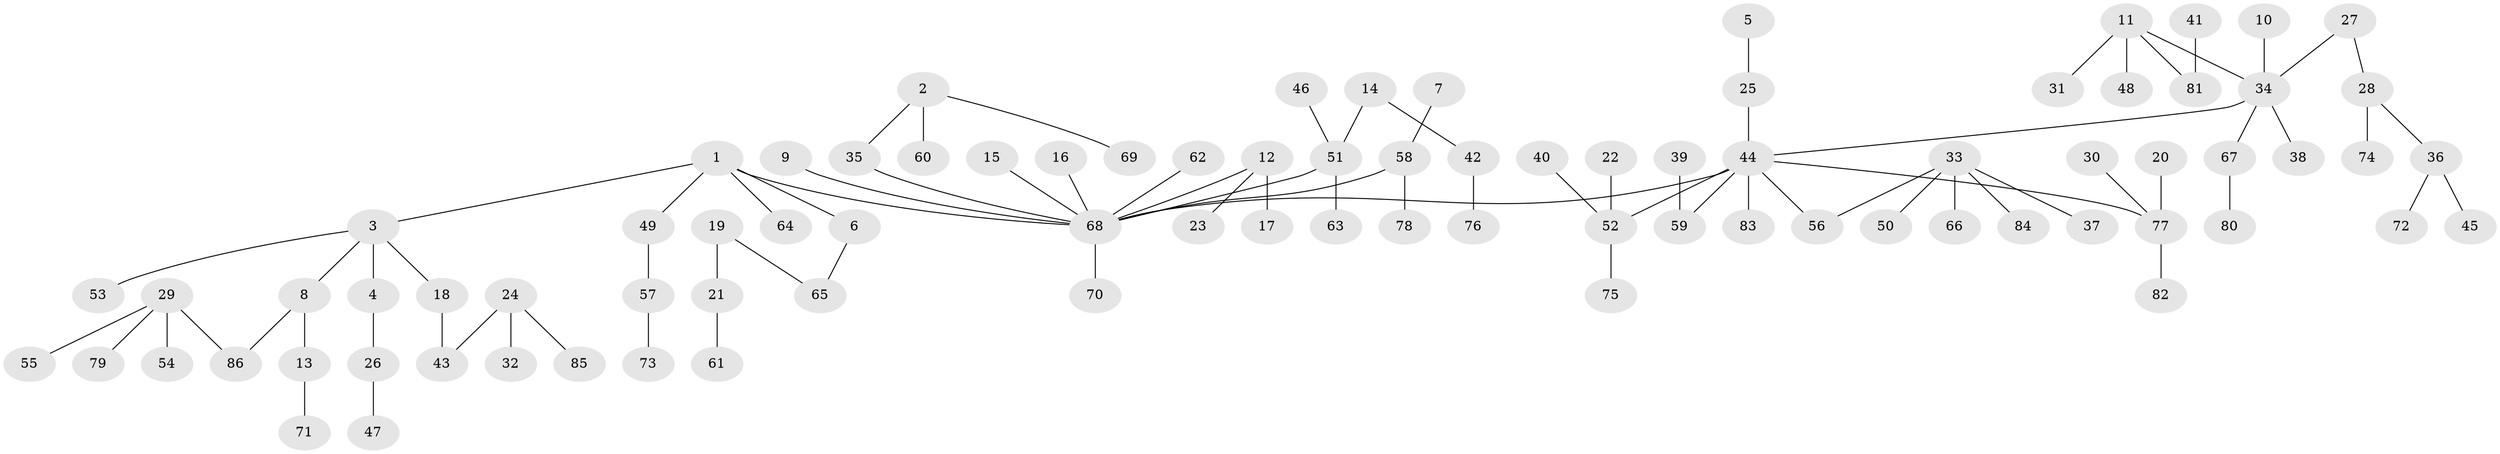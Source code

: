 // original degree distribution, {12: 0.00819672131147541, 9: 0.00819672131147541, 5: 0.040983606557377046, 3: 0.12295081967213115, 6: 0.00819672131147541, 7: 0.00819672131147541, 1: 0.5409836065573771, 2: 0.22950819672131148, 4: 0.03278688524590164}
// Generated by graph-tools (version 1.1) at 2025/37/03/04/25 23:37:17]
// undirected, 86 vertices, 85 edges
graph export_dot {
  node [color=gray90,style=filled];
  1;
  2;
  3;
  4;
  5;
  6;
  7;
  8;
  9;
  10;
  11;
  12;
  13;
  14;
  15;
  16;
  17;
  18;
  19;
  20;
  21;
  22;
  23;
  24;
  25;
  26;
  27;
  28;
  29;
  30;
  31;
  32;
  33;
  34;
  35;
  36;
  37;
  38;
  39;
  40;
  41;
  42;
  43;
  44;
  45;
  46;
  47;
  48;
  49;
  50;
  51;
  52;
  53;
  54;
  55;
  56;
  57;
  58;
  59;
  60;
  61;
  62;
  63;
  64;
  65;
  66;
  67;
  68;
  69;
  70;
  71;
  72;
  73;
  74;
  75;
  76;
  77;
  78;
  79;
  80;
  81;
  82;
  83;
  84;
  85;
  86;
  1 -- 3 [weight=1.0];
  1 -- 6 [weight=1.0];
  1 -- 49 [weight=1.0];
  1 -- 64 [weight=1.0];
  1 -- 68 [weight=1.0];
  2 -- 35 [weight=1.0];
  2 -- 60 [weight=1.0];
  2 -- 69 [weight=1.0];
  3 -- 4 [weight=1.0];
  3 -- 8 [weight=1.0];
  3 -- 18 [weight=1.0];
  3 -- 53 [weight=1.0];
  4 -- 26 [weight=1.0];
  5 -- 25 [weight=1.0];
  6 -- 65 [weight=1.0];
  7 -- 58 [weight=1.0];
  8 -- 13 [weight=1.0];
  8 -- 86 [weight=1.0];
  9 -- 68 [weight=1.0];
  10 -- 34 [weight=1.0];
  11 -- 31 [weight=1.0];
  11 -- 34 [weight=1.0];
  11 -- 48 [weight=1.0];
  11 -- 81 [weight=1.0];
  12 -- 17 [weight=1.0];
  12 -- 23 [weight=1.0];
  12 -- 68 [weight=1.0];
  13 -- 71 [weight=1.0];
  14 -- 42 [weight=1.0];
  14 -- 51 [weight=1.0];
  15 -- 68 [weight=1.0];
  16 -- 68 [weight=1.0];
  18 -- 43 [weight=1.0];
  19 -- 21 [weight=1.0];
  19 -- 65 [weight=1.0];
  20 -- 77 [weight=1.0];
  21 -- 61 [weight=1.0];
  22 -- 52 [weight=1.0];
  24 -- 32 [weight=1.0];
  24 -- 43 [weight=1.0];
  24 -- 85 [weight=1.0];
  25 -- 44 [weight=1.0];
  26 -- 47 [weight=1.0];
  27 -- 28 [weight=1.0];
  27 -- 34 [weight=1.0];
  28 -- 36 [weight=1.0];
  28 -- 74 [weight=1.0];
  29 -- 54 [weight=1.0];
  29 -- 55 [weight=1.0];
  29 -- 79 [weight=1.0];
  29 -- 86 [weight=1.0];
  30 -- 77 [weight=1.0];
  33 -- 37 [weight=1.0];
  33 -- 50 [weight=1.0];
  33 -- 56 [weight=1.0];
  33 -- 66 [weight=1.0];
  33 -- 84 [weight=1.0];
  34 -- 38 [weight=1.0];
  34 -- 44 [weight=1.0];
  34 -- 67 [weight=1.0];
  35 -- 68 [weight=1.0];
  36 -- 45 [weight=1.0];
  36 -- 72 [weight=1.0];
  39 -- 59 [weight=1.0];
  40 -- 52 [weight=1.0];
  41 -- 81 [weight=1.0];
  42 -- 76 [weight=1.0];
  44 -- 52 [weight=1.0];
  44 -- 56 [weight=1.0];
  44 -- 59 [weight=1.0];
  44 -- 68 [weight=1.0];
  44 -- 77 [weight=1.0];
  44 -- 83 [weight=1.0];
  46 -- 51 [weight=1.0];
  49 -- 57 [weight=1.0];
  51 -- 63 [weight=1.0];
  51 -- 68 [weight=1.0];
  52 -- 75 [weight=1.0];
  57 -- 73 [weight=1.0];
  58 -- 68 [weight=1.0];
  58 -- 78 [weight=1.0];
  62 -- 68 [weight=1.0];
  67 -- 80 [weight=1.0];
  68 -- 70 [weight=1.0];
  77 -- 82 [weight=1.0];
}
